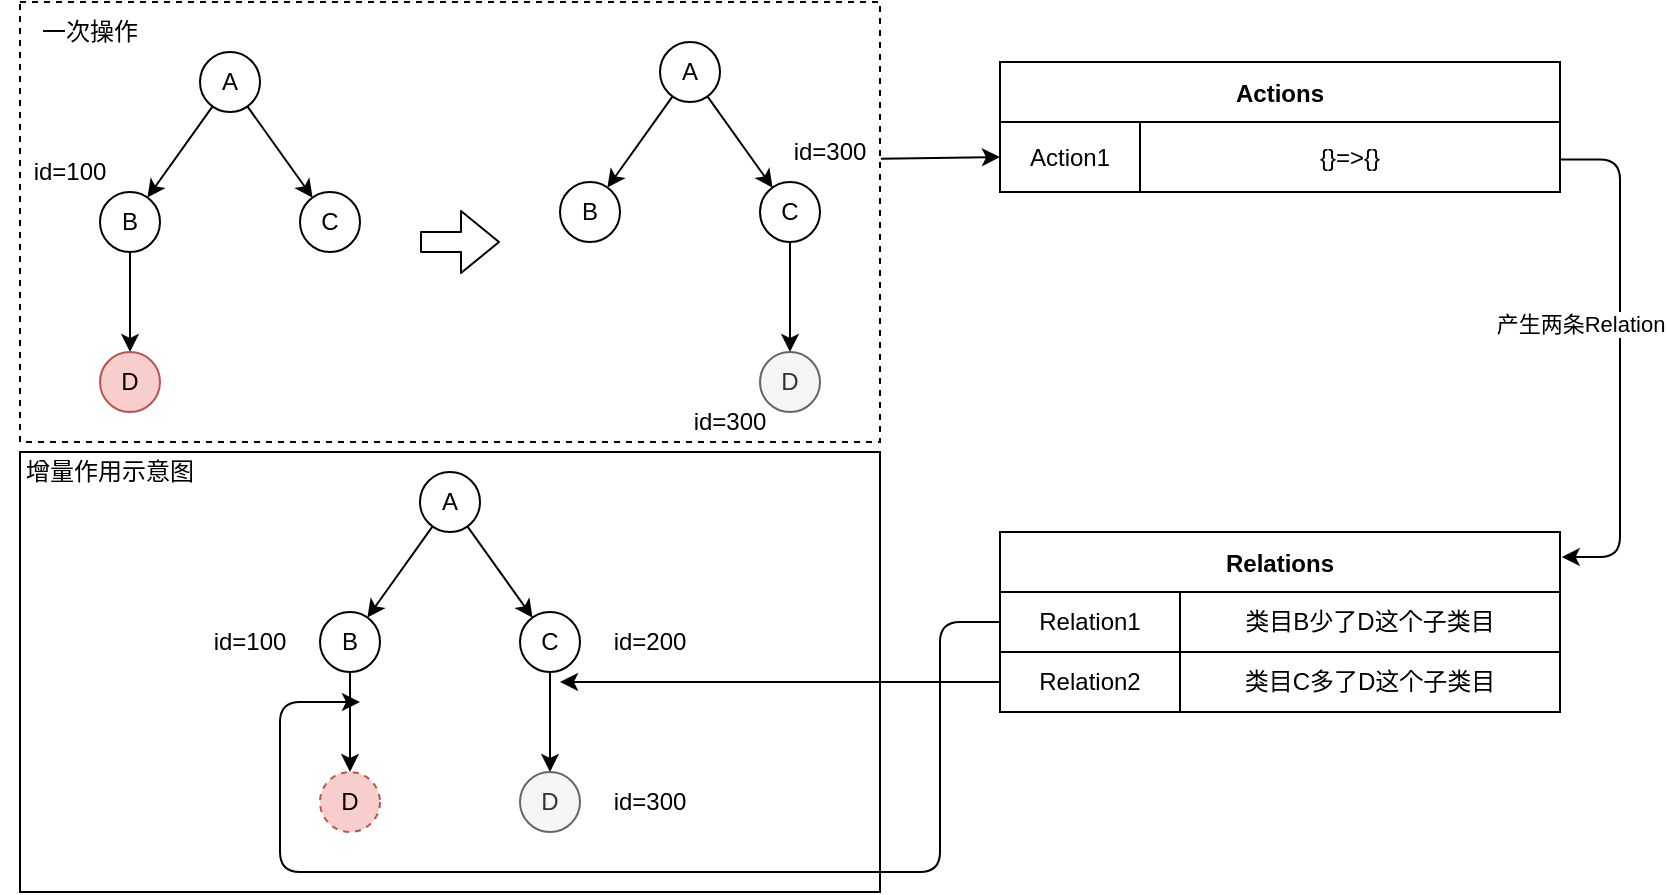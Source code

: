 <mxfile>
    <diagram id="Lr5YNG-JZG7FM_hHRHPb" name="第 1 页">
        <mxGraphModel dx="617" dy="584" grid="1" gridSize="10" guides="1" tooltips="1" connect="1" arrows="1" fold="1" page="1" pageScale="1" pageWidth="850" pageHeight="1100" math="0" shadow="0">
            <root>
                <mxCell id="0"/>
                <mxCell id="1" parent="0"/>
                <mxCell id="32" value="" style="rounded=0;whiteSpace=wrap;html=1;" vertex="1" parent="1">
                    <mxGeometry x="20" y="275" width="430" height="220" as="geometry"/>
                </mxCell>
                <mxCell id="26" value="" style="rounded=0;whiteSpace=wrap;html=1;dashed=1;" vertex="1" parent="1">
                    <mxGeometry x="20" y="50" width="430" height="220" as="geometry"/>
                </mxCell>
                <mxCell id="5" value="" style="rounded=0;orthogonalLoop=1;jettySize=auto;html=1;" edge="1" parent="1" source="2" target="4">
                    <mxGeometry relative="1" as="geometry"/>
                </mxCell>
                <mxCell id="7" value="" style="rounded=0;orthogonalLoop=1;jettySize=auto;html=1;" edge="1" parent="1" source="2" target="6">
                    <mxGeometry relative="1" as="geometry"/>
                </mxCell>
                <mxCell id="2" value="A" style="ellipse;whiteSpace=wrap;html=1;aspect=fixed;" vertex="1" parent="1">
                    <mxGeometry x="110" y="75" width="30" height="30" as="geometry"/>
                </mxCell>
                <mxCell id="9" value="" style="edgeStyle=orthogonalEdgeStyle;rounded=0;orthogonalLoop=1;jettySize=auto;html=1;" edge="1" parent="1" source="4" target="8">
                    <mxGeometry relative="1" as="geometry"/>
                </mxCell>
                <mxCell id="4" value="B" style="ellipse;whiteSpace=wrap;html=1;aspect=fixed;" vertex="1" parent="1">
                    <mxGeometry x="60" y="145" width="30" height="30" as="geometry"/>
                </mxCell>
                <mxCell id="6" value="C" style="ellipse;whiteSpace=wrap;html=1;aspect=fixed;" vertex="1" parent="1">
                    <mxGeometry x="160" y="145" width="30" height="30" as="geometry"/>
                </mxCell>
                <mxCell id="8" value="D" style="ellipse;whiteSpace=wrap;html=1;aspect=fixed;fillColor=#f8cecc;strokeColor=#b85450;" vertex="1" parent="1">
                    <mxGeometry x="60" y="225" width="30" height="30" as="geometry"/>
                </mxCell>
                <mxCell id="10" value="" style="rounded=0;orthogonalLoop=1;jettySize=auto;html=1;" edge="1" parent="1" source="12" target="14">
                    <mxGeometry relative="1" as="geometry"/>
                </mxCell>
                <mxCell id="11" value="" style="rounded=0;orthogonalLoop=1;jettySize=auto;html=1;" edge="1" parent="1" source="12" target="15">
                    <mxGeometry relative="1" as="geometry"/>
                </mxCell>
                <mxCell id="12" value="A" style="ellipse;whiteSpace=wrap;html=1;aspect=fixed;" vertex="1" parent="1">
                    <mxGeometry x="340" y="70" width="30" height="30" as="geometry"/>
                </mxCell>
                <mxCell id="13" value="" style="edgeStyle=orthogonalEdgeStyle;rounded=0;orthogonalLoop=1;jettySize=auto;html=1;" edge="1" parent="1" source="15" target="16">
                    <mxGeometry relative="1" as="geometry"/>
                </mxCell>
                <mxCell id="14" value="B" style="ellipse;whiteSpace=wrap;html=1;aspect=fixed;" vertex="1" parent="1">
                    <mxGeometry x="290" y="140" width="30" height="30" as="geometry"/>
                </mxCell>
                <mxCell id="15" value="C" style="ellipse;whiteSpace=wrap;html=1;aspect=fixed;" vertex="1" parent="1">
                    <mxGeometry x="390" y="140" width="30" height="30" as="geometry"/>
                </mxCell>
                <mxCell id="16" value="D" style="ellipse;whiteSpace=wrap;html=1;aspect=fixed;fillColor=#f5f5f5;strokeColor=#666666;fontColor=#333333;" vertex="1" parent="1">
                    <mxGeometry x="390" y="225" width="30" height="30" as="geometry"/>
                </mxCell>
                <mxCell id="17" value="" style="rounded=0;orthogonalLoop=1;jettySize=auto;html=1;" edge="1" parent="1" source="19" target="21">
                    <mxGeometry relative="1" as="geometry"/>
                </mxCell>
                <mxCell id="18" value="" style="rounded=0;orthogonalLoop=1;jettySize=auto;html=1;" edge="1" parent="1" source="19" target="22">
                    <mxGeometry relative="1" as="geometry"/>
                </mxCell>
                <mxCell id="19" value="A" style="ellipse;whiteSpace=wrap;html=1;aspect=fixed;" vertex="1" parent="1">
                    <mxGeometry x="220" y="285" width="30" height="30" as="geometry"/>
                </mxCell>
                <mxCell id="20" value="" style="edgeStyle=orthogonalEdgeStyle;rounded=0;orthogonalLoop=1;jettySize=auto;html=1;" edge="1" parent="1" source="21" target="23">
                    <mxGeometry relative="1" as="geometry"/>
                </mxCell>
                <mxCell id="21" value="B" style="ellipse;whiteSpace=wrap;html=1;aspect=fixed;" vertex="1" parent="1">
                    <mxGeometry x="170" y="355" width="30" height="30" as="geometry"/>
                </mxCell>
                <mxCell id="22" value="C" style="ellipse;whiteSpace=wrap;html=1;aspect=fixed;" vertex="1" parent="1">
                    <mxGeometry x="270" y="355" width="30" height="30" as="geometry"/>
                </mxCell>
                <mxCell id="23" value="D" style="ellipse;whiteSpace=wrap;html=1;aspect=fixed;fillColor=#f8cecc;strokeColor=#b85450;dashed=1;" vertex="1" parent="1">
                    <mxGeometry x="170" y="435" width="30" height="30" as="geometry"/>
                </mxCell>
                <mxCell id="24" value="" style="edgeStyle=orthogonalEdgeStyle;rounded=0;orthogonalLoop=1;jettySize=auto;html=1;" edge="1" parent="1" target="25" source="22">
                    <mxGeometry relative="1" as="geometry">
                        <mxPoint x="340" y="395" as="sourcePoint"/>
                    </mxGeometry>
                </mxCell>
                <mxCell id="25" value="D" style="ellipse;whiteSpace=wrap;html=1;aspect=fixed;fillColor=#f5f5f5;strokeColor=#666666;fontColor=#333333;" vertex="1" parent="1">
                    <mxGeometry x="270" y="435" width="30" height="30" as="geometry"/>
                </mxCell>
                <mxCell id="27" value="" style="shape=flexArrow;endArrow=classic;html=1;" edge="1" parent="1">
                    <mxGeometry width="50" height="50" relative="1" as="geometry">
                        <mxPoint x="220" y="170" as="sourcePoint"/>
                        <mxPoint x="260" y="170" as="targetPoint"/>
                    </mxGeometry>
                </mxCell>
                <mxCell id="28" value="一次操作" style="text;html=1;strokeColor=none;fillColor=none;align=center;verticalAlign=middle;whiteSpace=wrap;rounded=0;" vertex="1" parent="1">
                    <mxGeometry x="20" y="55" width="70" height="20" as="geometry"/>
                </mxCell>
                <mxCell id="29" value="id=100" style="text;html=1;strokeColor=none;fillColor=none;align=center;verticalAlign=middle;whiteSpace=wrap;rounded=0;" vertex="1" parent="1">
                    <mxGeometry x="10" y="125" width="70" height="20" as="geometry"/>
                </mxCell>
                <mxCell id="30" value="id=300" style="text;html=1;strokeColor=none;fillColor=none;align=center;verticalAlign=middle;whiteSpace=wrap;rounded=0;" vertex="1" parent="1">
                    <mxGeometry x="390" y="115" width="70" height="20" as="geometry"/>
                </mxCell>
                <mxCell id="31" value="id=300" style="text;html=1;strokeColor=none;fillColor=none;align=center;verticalAlign=middle;whiteSpace=wrap;rounded=0;" vertex="1" parent="1">
                    <mxGeometry x="340" y="250" width="70" height="20" as="geometry"/>
                </mxCell>
                <mxCell id="33" value="增量作用示意图" style="text;html=1;strokeColor=none;fillColor=none;align=center;verticalAlign=middle;whiteSpace=wrap;rounded=0;" vertex="1" parent="1">
                    <mxGeometry x="20" y="275" width="90" height="20" as="geometry"/>
                </mxCell>
                <mxCell id="34" value="id=300" style="text;html=1;strokeColor=none;fillColor=none;align=center;verticalAlign=middle;whiteSpace=wrap;rounded=0;" vertex="1" parent="1">
                    <mxGeometry x="300" y="440" width="70" height="20" as="geometry"/>
                </mxCell>
                <mxCell id="35" value="id=200" style="text;html=1;strokeColor=none;fillColor=none;align=center;verticalAlign=middle;whiteSpace=wrap;rounded=0;" vertex="1" parent="1">
                    <mxGeometry x="300" y="360" width="70" height="20" as="geometry"/>
                </mxCell>
                <mxCell id="36" value="id=100" style="text;html=1;strokeColor=none;fillColor=none;align=center;verticalAlign=middle;whiteSpace=wrap;rounded=0;" vertex="1" parent="1">
                    <mxGeometry x="100" y="360" width="70" height="20" as="geometry"/>
                </mxCell>
                <mxCell id="37" value="Relations" style="shape=table;startSize=30;container=1;collapsible=0;childLayout=tableLayout;fontStyle=1;align=center;" vertex="1" parent="1">
                    <mxGeometry x="510" y="315" width="280" height="90" as="geometry"/>
                </mxCell>
                <mxCell id="38" value="" style="shape=partialRectangle;html=1;whiteSpace=wrap;collapsible=0;dropTarget=0;pointerEvents=0;top=0;left=0;bottom=0;right=0;points=[[0,0.5],[1,0.5]];portConstraint=eastwest;fillColor=none;" vertex="1" parent="37">
                    <mxGeometry y="30" width="280" height="30" as="geometry"/>
                </mxCell>
                <mxCell id="39" value="Relation1" style="shape=partialRectangle;html=1;whiteSpace=wrap;connectable=0;fillColor=none;top=0;left=0;bottom=0;right=0;overflow=hidden;" vertex="1" parent="38">
                    <mxGeometry width="90" height="30" as="geometry"/>
                </mxCell>
                <mxCell id="40" value="类目B少了D这个子类目" style="shape=partialRectangle;html=1;whiteSpace=wrap;connectable=0;fillColor=none;top=0;left=0;bottom=0;right=0;overflow=hidden;" vertex="1" parent="38">
                    <mxGeometry x="90" width="190" height="30" as="geometry"/>
                </mxCell>
                <mxCell id="42" value="" style="shape=partialRectangle;html=1;whiteSpace=wrap;collapsible=0;dropTarget=0;pointerEvents=0;top=0;left=0;bottom=0;right=0;points=[[0,0.5],[1,0.5]];portConstraint=eastwest;fillColor=none;" vertex="1" parent="37">
                    <mxGeometry y="60" width="280" height="30" as="geometry"/>
                </mxCell>
                <mxCell id="43" value="Relation2" style="shape=partialRectangle;html=1;whiteSpace=wrap;connectable=0;fillColor=none;top=0;left=0;bottom=0;right=0;overflow=hidden;" vertex="1" parent="42">
                    <mxGeometry width="90" height="30" as="geometry"/>
                </mxCell>
                <mxCell id="44" value="&lt;span&gt;类目C多了D这个子类目&lt;/span&gt;" style="shape=partialRectangle;html=1;whiteSpace=wrap;connectable=0;fillColor=none;top=0;left=0;bottom=0;right=0;overflow=hidden;" vertex="1" parent="42">
                    <mxGeometry x="90" width="190" height="30" as="geometry"/>
                </mxCell>
                <mxCell id="63" value="Actions" style="shape=table;startSize=30;container=1;collapsible=0;childLayout=tableLayout;fontStyle=1;align=center;" vertex="1" parent="1">
                    <mxGeometry x="510" y="80" width="280" height="65" as="geometry"/>
                </mxCell>
                <mxCell id="64" value="" style="shape=partialRectangle;html=1;whiteSpace=wrap;collapsible=0;dropTarget=0;pointerEvents=0;top=0;left=0;bottom=0;right=0;points=[[0,0.5],[1,0.5]];portConstraint=eastwest;strokeColor=#666666;fontColor=#333333;fillColor=none;" vertex="1" parent="63">
                    <mxGeometry y="30" width="280" height="35" as="geometry"/>
                </mxCell>
                <mxCell id="65" value="Action1" style="shape=partialRectangle;html=1;whiteSpace=wrap;connectable=0;fillColor=none;top=0;left=0;bottom=0;right=0;overflow=hidden;" vertex="1" parent="64">
                    <mxGeometry width="70" height="35" as="geometry"/>
                </mxCell>
                <mxCell id="66" value="{}=&amp;gt;{}" style="shape=partialRectangle;html=1;whiteSpace=wrap;connectable=0;fillColor=none;top=0;left=0;bottom=0;right=0;overflow=hidden;" vertex="1" parent="64">
                    <mxGeometry x="70" width="210" height="35" as="geometry"/>
                </mxCell>
                <mxCell id="70" value="" style="endArrow=classic;html=1;entryX=1.003;entryY=0.139;entryDx=0;entryDy=0;entryPerimeter=0;exitX=1;exitY=0.75;exitDx=0;exitDy=0;edgeStyle=orthogonalEdgeStyle;" edge="1" parent="1" source="63" target="37">
                    <mxGeometry width="50" height="50" relative="1" as="geometry">
                        <mxPoint x="590" y="265" as="sourcePoint"/>
                        <mxPoint x="640" y="215" as="targetPoint"/>
                        <Array as="points">
                            <mxPoint x="820" y="129"/>
                            <mxPoint x="820" y="327"/>
                        </Array>
                    </mxGeometry>
                </mxCell>
                <mxCell id="71" value="产生两条Relation" style="edgeLabel;html=1;align=center;verticalAlign=middle;resizable=0;points=[];" vertex="1" connectable="0" parent="70">
                    <mxGeometry x="-0.253" y="3" relative="1" as="geometry">
                        <mxPoint x="-23" y="15" as="offset"/>
                    </mxGeometry>
                </mxCell>
                <mxCell id="72" value="" style="endArrow=classic;html=1;exitX=0;exitY=0.5;exitDx=0;exitDy=0;" edge="1" parent="1" source="42">
                    <mxGeometry width="50" height="50" relative="1" as="geometry">
                        <mxPoint x="560" y="265" as="sourcePoint"/>
                        <mxPoint x="290" y="390" as="targetPoint"/>
                    </mxGeometry>
                </mxCell>
                <mxCell id="80" value="" style="endArrow=classic;html=1;exitX=0;exitY=0.5;exitDx=0;exitDy=0;edgeStyle=orthogonalEdgeStyle;" edge="1" parent="1" source="38">
                    <mxGeometry width="50" height="50" relative="1" as="geometry">
                        <mxPoint x="520" y="400" as="sourcePoint"/>
                        <mxPoint x="190" y="400" as="targetPoint"/>
                        <Array as="points">
                            <mxPoint x="480" y="360"/>
                            <mxPoint x="480" y="485"/>
                            <mxPoint x="150" y="485"/>
                            <mxPoint x="150" y="400"/>
                        </Array>
                    </mxGeometry>
                </mxCell>
                <mxCell id="81" value="" style="rounded=0;orthogonalLoop=1;jettySize=auto;html=1;exitX=1.001;exitY=0.356;exitDx=0;exitDy=0;exitPerimeter=0;entryX=0;entryY=0.5;entryDx=0;entryDy=0;" edge="1" parent="1" source="26" target="64">
                    <mxGeometry relative="1" as="geometry">
                        <mxPoint x="415" y="180" as="sourcePoint"/>
                        <mxPoint x="415" y="235" as="targetPoint"/>
                    </mxGeometry>
                </mxCell>
            </root>
        </mxGraphModel>
    </diagram>
</mxfile>